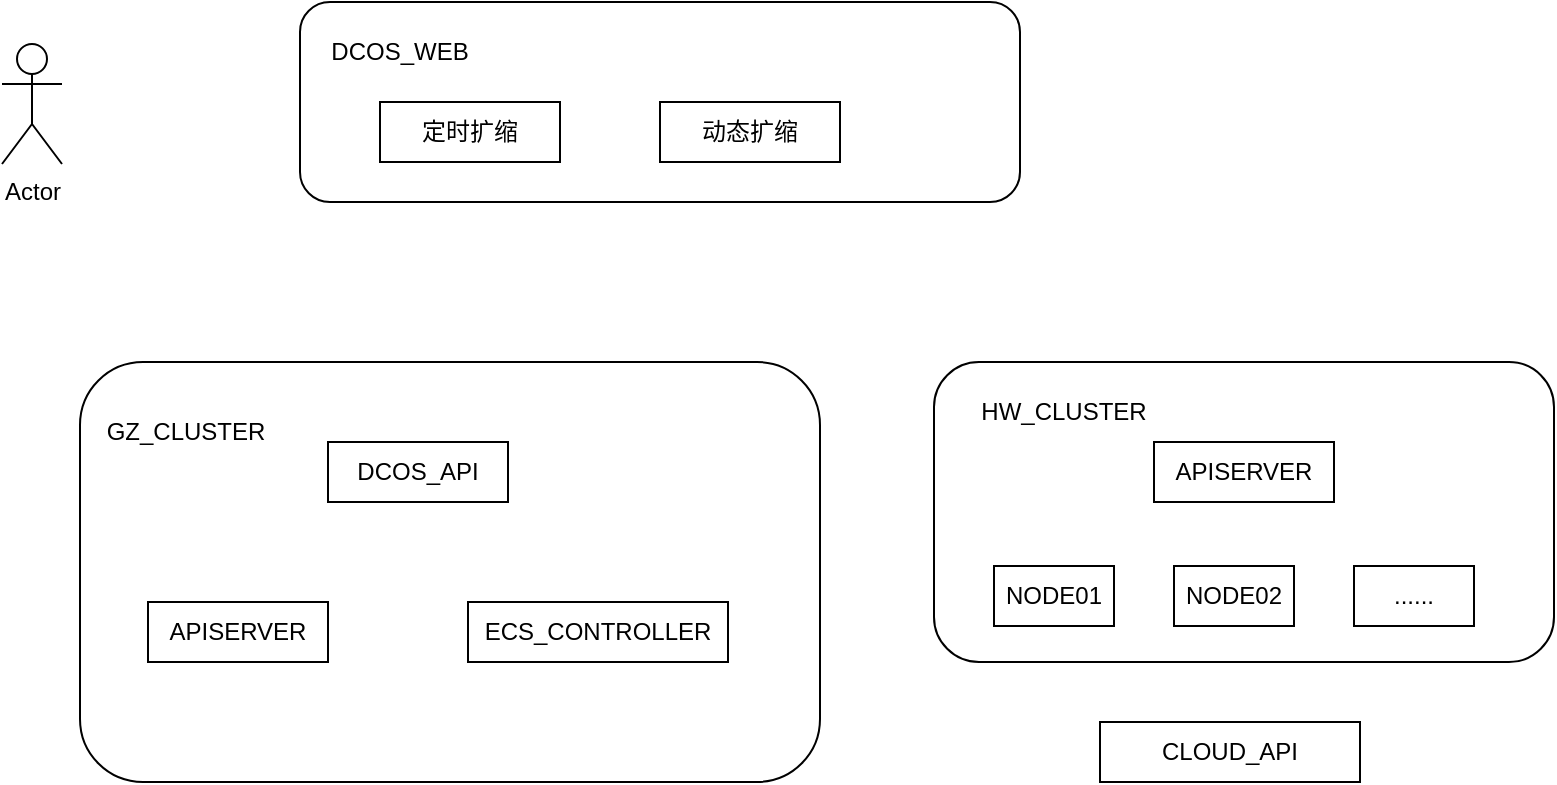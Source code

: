 <mxfile version="18.0.2" type="github">
  <diagram id="prtHgNgQTEPvFCAcTncT" name="Page-1">
    <mxGraphModel dx="1426" dy="1895" grid="1" gridSize="10" guides="1" tooltips="1" connect="1" arrows="1" fold="1" page="1" pageScale="1" pageWidth="827" pageHeight="1169" math="0" shadow="0">
      <root>
        <mxCell id="0" />
        <mxCell id="1" parent="0" />
        <mxCell id="95L0d4QCPJ5GGRwDY32Z-9" value="" style="group" vertex="1" connectable="0" parent="1">
          <mxGeometry x="200" y="-50" width="360" height="100" as="geometry" />
        </mxCell>
        <mxCell id="95L0d4QCPJ5GGRwDY32Z-6" value="" style="rounded=1;whiteSpace=wrap;html=1;" vertex="1" parent="95L0d4QCPJ5GGRwDY32Z-9">
          <mxGeometry width="360" height="100" as="geometry" />
        </mxCell>
        <mxCell id="95L0d4QCPJ5GGRwDY32Z-7" value="DCOS_WEB" style="text;html=1;strokeColor=none;fillColor=none;align=center;verticalAlign=middle;whiteSpace=wrap;rounded=0;" vertex="1" parent="95L0d4QCPJ5GGRwDY32Z-9">
          <mxGeometry x="10" y="10" width="80" height="30" as="geometry" />
        </mxCell>
        <mxCell id="95L0d4QCPJ5GGRwDY32Z-8" value="定时扩缩" style="rounded=0;whiteSpace=wrap;html=1;" vertex="1" parent="95L0d4QCPJ5GGRwDY32Z-9">
          <mxGeometry x="40" y="50" width="90" height="30" as="geometry" />
        </mxCell>
        <mxCell id="95L0d4QCPJ5GGRwDY32Z-14" value="动态扩缩" style="rounded=0;whiteSpace=wrap;html=1;" vertex="1" parent="95L0d4QCPJ5GGRwDY32Z-9">
          <mxGeometry x="180" y="50" width="90" height="30" as="geometry" />
        </mxCell>
        <mxCell id="95L0d4QCPJ5GGRwDY32Z-22" value="" style="group" vertex="1" connectable="0" parent="1">
          <mxGeometry x="90" y="130" width="370" height="210" as="geometry" />
        </mxCell>
        <mxCell id="95L0d4QCPJ5GGRwDY32Z-15" value="" style="rounded=1;whiteSpace=wrap;html=1;" vertex="1" parent="95L0d4QCPJ5GGRwDY32Z-22">
          <mxGeometry width="370" height="210" as="geometry" />
        </mxCell>
        <mxCell id="95L0d4QCPJ5GGRwDY32Z-21" value="GZ_CLUSTER" style="text;html=1;strokeColor=none;fillColor=none;align=center;verticalAlign=middle;whiteSpace=wrap;rounded=0;" vertex="1" parent="95L0d4QCPJ5GGRwDY32Z-22">
          <mxGeometry x="23" y="20" width="60" height="30" as="geometry" />
        </mxCell>
        <mxCell id="95L0d4QCPJ5GGRwDY32Z-1" value="APISERVER" style="rounded=0;whiteSpace=wrap;html=1;" vertex="1" parent="95L0d4QCPJ5GGRwDY32Z-22">
          <mxGeometry x="34" y="120" width="90" height="30" as="geometry" />
        </mxCell>
        <mxCell id="95L0d4QCPJ5GGRwDY32Z-3" value="DCOS_API" style="rounded=0;whiteSpace=wrap;html=1;" vertex="1" parent="95L0d4QCPJ5GGRwDY32Z-22">
          <mxGeometry x="124" y="40" width="90" height="30" as="geometry" />
        </mxCell>
        <mxCell id="95L0d4QCPJ5GGRwDY32Z-4" value="ECS_CONTROLLER" style="rounded=0;whiteSpace=wrap;html=1;" vertex="1" parent="95L0d4QCPJ5GGRwDY32Z-22">
          <mxGeometry x="194" y="120" width="130" height="30" as="geometry" />
        </mxCell>
        <mxCell id="95L0d4QCPJ5GGRwDY32Z-23" value="CLOUD_API" style="rounded=0;whiteSpace=wrap;html=1;" vertex="1" parent="1">
          <mxGeometry x="600" y="310" width="130" height="30" as="geometry" />
        </mxCell>
        <mxCell id="95L0d4QCPJ5GGRwDY32Z-24" value="" style="group" vertex="1" connectable="0" parent="1">
          <mxGeometry x="517" y="130" width="310" height="150" as="geometry" />
        </mxCell>
        <mxCell id="95L0d4QCPJ5GGRwDY32Z-25" value="" style="rounded=1;whiteSpace=wrap;html=1;" vertex="1" parent="95L0d4QCPJ5GGRwDY32Z-24">
          <mxGeometry width="310" height="150" as="geometry" />
        </mxCell>
        <mxCell id="95L0d4QCPJ5GGRwDY32Z-26" value="HW_CLUSTER" style="text;html=1;strokeColor=none;fillColor=none;align=center;verticalAlign=middle;whiteSpace=wrap;rounded=0;" vertex="1" parent="95L0d4QCPJ5GGRwDY32Z-24">
          <mxGeometry x="39.998" y="14.286" width="50.27" height="21.429" as="geometry" />
        </mxCell>
        <mxCell id="95L0d4QCPJ5GGRwDY32Z-30" value="APISERVER" style="rounded=0;whiteSpace=wrap;html=1;" vertex="1" parent="95L0d4QCPJ5GGRwDY32Z-24">
          <mxGeometry x="110" y="40" width="90" height="30" as="geometry" />
        </mxCell>
        <mxCell id="95L0d4QCPJ5GGRwDY32Z-31" value="NODE01" style="rounded=0;whiteSpace=wrap;html=1;" vertex="1" parent="95L0d4QCPJ5GGRwDY32Z-24">
          <mxGeometry x="30" y="102" width="60" height="30" as="geometry" />
        </mxCell>
        <mxCell id="95L0d4QCPJ5GGRwDY32Z-32" value="NODE02" style="rounded=0;whiteSpace=wrap;html=1;" vertex="1" parent="95L0d4QCPJ5GGRwDY32Z-24">
          <mxGeometry x="120" y="102" width="60" height="30" as="geometry" />
        </mxCell>
        <mxCell id="95L0d4QCPJ5GGRwDY32Z-33" value="......" style="rounded=0;whiteSpace=wrap;html=1;" vertex="1" parent="95L0d4QCPJ5GGRwDY32Z-24">
          <mxGeometry x="210" y="102" width="60" height="30" as="geometry" />
        </mxCell>
        <mxCell id="95L0d4QCPJ5GGRwDY32Z-40" value="Actor" style="shape=umlActor;verticalLabelPosition=bottom;verticalAlign=top;html=1;outlineConnect=0;" vertex="1" parent="1">
          <mxGeometry x="51" y="-29" width="30" height="60" as="geometry" />
        </mxCell>
      </root>
    </mxGraphModel>
  </diagram>
</mxfile>

